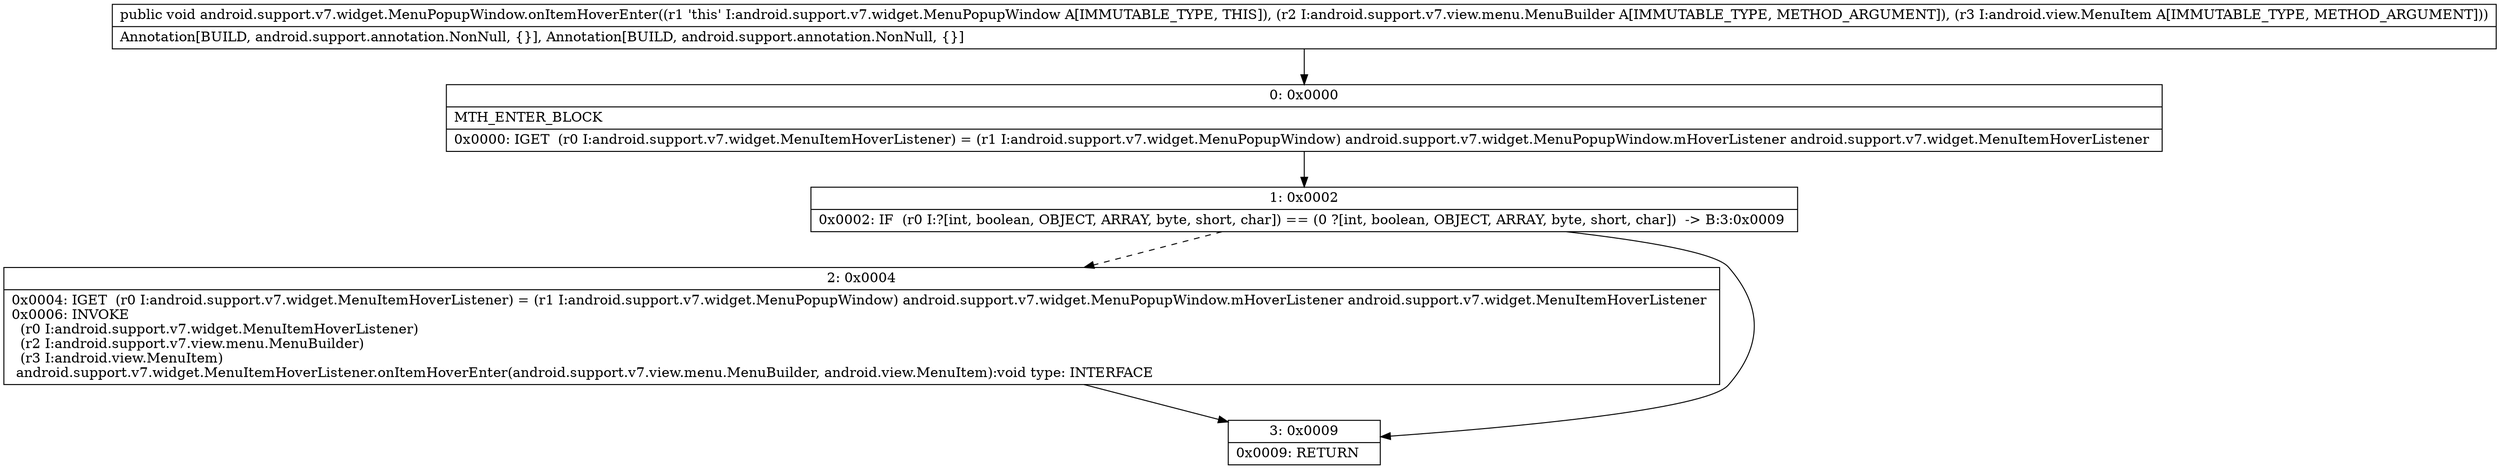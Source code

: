 digraph "CFG forandroid.support.v7.widget.MenuPopupWindow.onItemHoverEnter(Landroid\/support\/v7\/view\/menu\/MenuBuilder;Landroid\/view\/MenuItem;)V" {
Node_0 [shape=record,label="{0\:\ 0x0000|MTH_ENTER_BLOCK\l|0x0000: IGET  (r0 I:android.support.v7.widget.MenuItemHoverListener) = (r1 I:android.support.v7.widget.MenuPopupWindow) android.support.v7.widget.MenuPopupWindow.mHoverListener android.support.v7.widget.MenuItemHoverListener \l}"];
Node_1 [shape=record,label="{1\:\ 0x0002|0x0002: IF  (r0 I:?[int, boolean, OBJECT, ARRAY, byte, short, char]) == (0 ?[int, boolean, OBJECT, ARRAY, byte, short, char])  \-\> B:3:0x0009 \l}"];
Node_2 [shape=record,label="{2\:\ 0x0004|0x0004: IGET  (r0 I:android.support.v7.widget.MenuItemHoverListener) = (r1 I:android.support.v7.widget.MenuPopupWindow) android.support.v7.widget.MenuPopupWindow.mHoverListener android.support.v7.widget.MenuItemHoverListener \l0x0006: INVOKE  \l  (r0 I:android.support.v7.widget.MenuItemHoverListener)\l  (r2 I:android.support.v7.view.menu.MenuBuilder)\l  (r3 I:android.view.MenuItem)\l android.support.v7.widget.MenuItemHoverListener.onItemHoverEnter(android.support.v7.view.menu.MenuBuilder, android.view.MenuItem):void type: INTERFACE \l}"];
Node_3 [shape=record,label="{3\:\ 0x0009|0x0009: RETURN   \l}"];
MethodNode[shape=record,label="{public void android.support.v7.widget.MenuPopupWindow.onItemHoverEnter((r1 'this' I:android.support.v7.widget.MenuPopupWindow A[IMMUTABLE_TYPE, THIS]), (r2 I:android.support.v7.view.menu.MenuBuilder A[IMMUTABLE_TYPE, METHOD_ARGUMENT]), (r3 I:android.view.MenuItem A[IMMUTABLE_TYPE, METHOD_ARGUMENT]))  | Annotation[BUILD, android.support.annotation.NonNull, \{\}], Annotation[BUILD, android.support.annotation.NonNull, \{\}]\l}"];
MethodNode -> Node_0;
Node_0 -> Node_1;
Node_1 -> Node_2[style=dashed];
Node_1 -> Node_3;
Node_2 -> Node_3;
}

